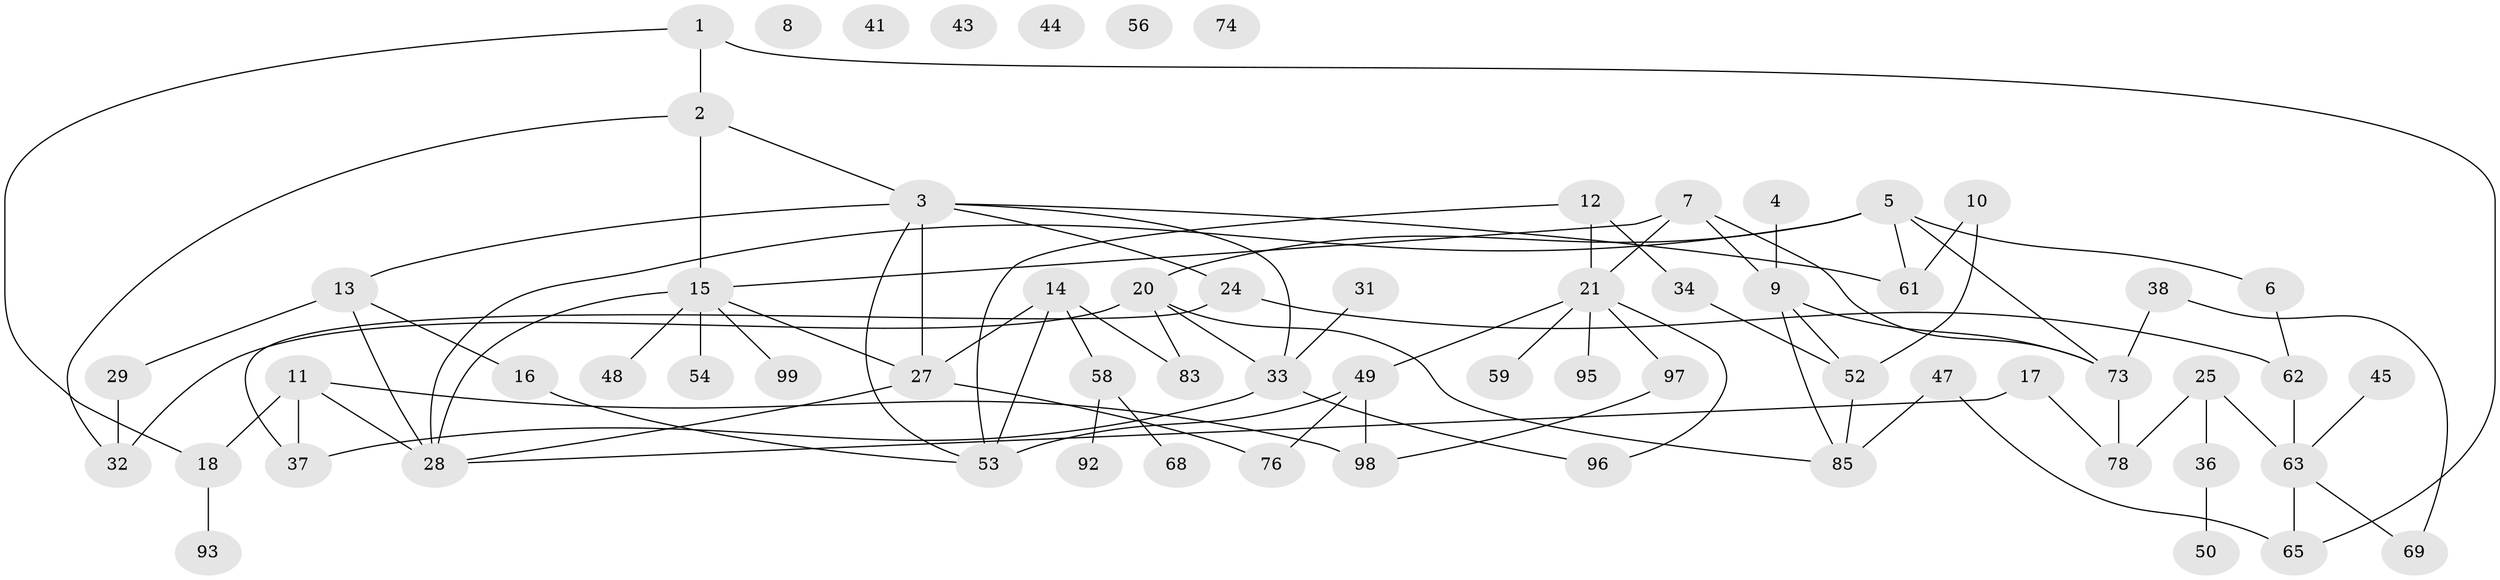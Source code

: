 // Generated by graph-tools (version 1.1) at 2025/23/03/03/25 07:23:24]
// undirected, 65 vertices, 89 edges
graph export_dot {
graph [start="1"]
  node [color=gray90,style=filled];
  1 [super="+75"];
  2 [super="+79"];
  3 [super="+46"];
  4 [super="+91"];
  5 [super="+67"];
  6;
  7 [super="+19"];
  8;
  9 [super="+80"];
  10 [super="+71"];
  11 [super="+86"];
  12 [super="+84"];
  13 [super="+30"];
  14 [super="+23"];
  15 [super="+88"];
  16 [super="+35"];
  17 [super="+26"];
  18 [super="+22"];
  20 [super="+42"];
  21 [super="+89"];
  24 [super="+90"];
  25 [super="+51"];
  27 [super="+40"];
  28;
  29;
  31 [super="+72"];
  32 [super="+82"];
  33 [super="+39"];
  34;
  36;
  37 [super="+60"];
  38;
  41;
  43;
  44;
  45;
  47;
  48 [super="+57"];
  49 [super="+66"];
  50;
  52 [super="+81"];
  53 [super="+55"];
  54;
  56;
  58 [super="+94"];
  59;
  61;
  62 [super="+77"];
  63 [super="+64"];
  65 [super="+100"];
  68;
  69 [super="+70"];
  73;
  74;
  76;
  78;
  83;
  85 [super="+87"];
  92;
  93;
  95;
  96;
  97;
  98;
  99;
  1 -- 2;
  1 -- 18;
  1 -- 65;
  2 -- 15;
  2 -- 32;
  2 -- 3;
  3 -- 61;
  3 -- 13;
  3 -- 33;
  3 -- 27;
  3 -- 53;
  3 -- 24;
  4 -- 9;
  5 -- 20;
  5 -- 6;
  5 -- 73;
  5 -- 28;
  5 -- 61;
  6 -- 62;
  7 -- 15;
  7 -- 73;
  7 -- 9;
  7 -- 21;
  9 -- 52;
  9 -- 73;
  9 -- 85;
  10 -- 52;
  10 -- 61;
  11 -- 28;
  11 -- 37;
  11 -- 98;
  11 -- 18;
  12 -- 21 [weight=2];
  12 -- 34;
  12 -- 53;
  13 -- 16;
  13 -- 29;
  13 -- 28;
  14 -- 27;
  14 -- 83;
  14 -- 53;
  14 -- 58;
  15 -- 28;
  15 -- 48 [weight=2];
  15 -- 54;
  15 -- 99;
  15 -- 27;
  16 -- 53;
  17 -- 28;
  17 -- 78;
  18 -- 93;
  20 -- 83;
  20 -- 33;
  20 -- 85;
  20 -- 32;
  21 -- 59;
  21 -- 96;
  21 -- 49;
  21 -- 97;
  21 -- 95;
  24 -- 37;
  24 -- 62;
  25 -- 63 [weight=2];
  25 -- 36;
  25 -- 78;
  27 -- 28;
  27 -- 76;
  29 -- 32;
  31 -- 33;
  33 -- 96;
  33 -- 37;
  34 -- 52;
  36 -- 50;
  38 -- 69;
  38 -- 73;
  45 -- 63;
  47 -- 65;
  47 -- 85;
  49 -- 98;
  49 -- 76;
  49 -- 53;
  52 -- 85;
  58 -- 68;
  58 -- 92;
  62 -- 63;
  63 -- 69;
  63 -- 65;
  73 -- 78;
  97 -- 98;
}
